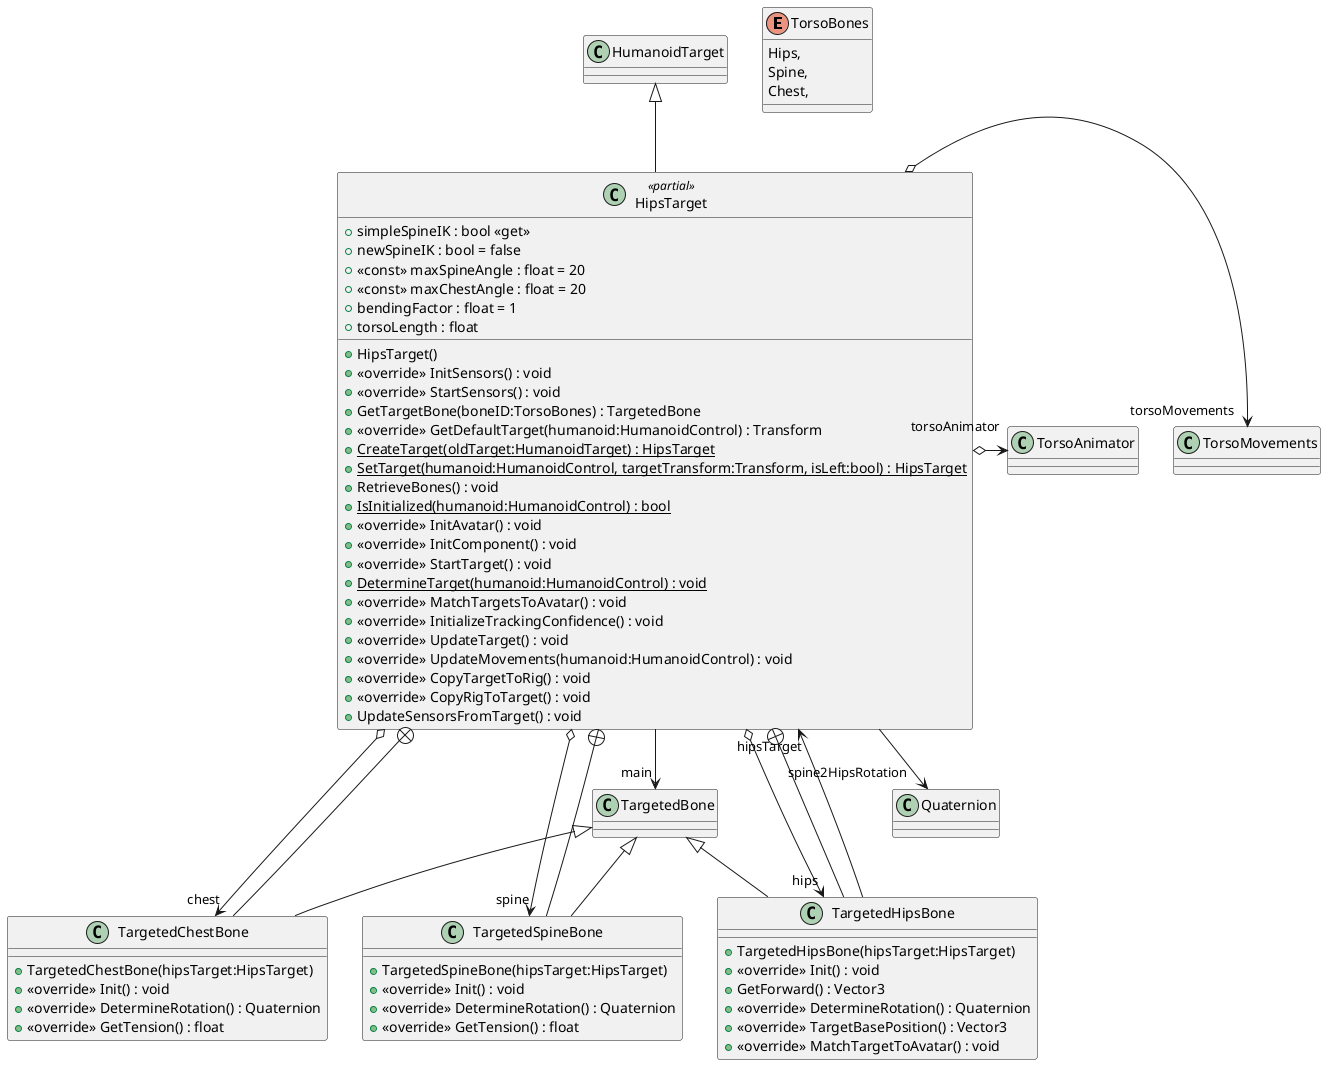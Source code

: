 @startuml
enum TorsoBones {
    Hips,
    Spine,
    Chest,
}
class HipsTarget <<partial>> {
    + HipsTarget()
    + simpleSpineIK : bool <<get>>
    + newSpineIK : bool = false
    + <<const>> maxSpineAngle : float = 20
    + <<const>> maxChestAngle : float = 20
    + <<override>> InitSensors() : void
    + <<override>> StartSensors() : void
    + GetTargetBone(boneID:TorsoBones) : TargetedBone
    + <<override>> GetDefaultTarget(humanoid:HumanoidControl) : Transform
    + {static} CreateTarget(oldTarget:HumanoidTarget) : HipsTarget
    + {static} SetTarget(humanoid:HumanoidControl, targetTransform:Transform, isLeft:bool) : HipsTarget
    + RetrieveBones() : void
    + bendingFactor : float = 1
    + {static} IsInitialized(humanoid:HumanoidControl) : bool
    + <<override>> InitAvatar() : void
    + torsoLength : float
    + <<override>> InitComponent() : void
    + <<override>> StartTarget() : void
    + {static} DetermineTarget(humanoid:HumanoidControl) : void
    + <<override>> MatchTargetsToAvatar() : void
    + <<override>> InitializeTrackingConfidence() : void
    + <<override>> UpdateTarget() : void
    + <<override>> UpdateMovements(humanoid:HumanoidControl) : void
    + <<override>> CopyTargetToRig() : void
    + <<override>> CopyRigToTarget() : void
    + UpdateSensorsFromTarget() : void
}
class TargetedChestBone {
    + TargetedChestBone(hipsTarget:HipsTarget)
    + <<override>> Init() : void
    + <<override>> DetermineRotation() : Quaternion
    + <<override>> GetTension() : float
}
class TargetedSpineBone {
    + TargetedSpineBone(hipsTarget:HipsTarget)
    + <<override>> Init() : void
    + <<override>> DetermineRotation() : Quaternion
    + <<override>> GetTension() : float
}
class TargetedHipsBone {
    + TargetedHipsBone(hipsTarget:HipsTarget)
    + <<override>> Init() : void
    + GetForward() : Vector3
    + <<override>> DetermineRotation() : Quaternion
    + <<override>> TargetBasePosition() : Vector3
    + <<override>> MatchTargetToAvatar() : void
}
HumanoidTarget <|-- HipsTarget
HipsTarget o-> "torsoMovements" TorsoMovements
HipsTarget o-> "torsoAnimator" TorsoAnimator
HipsTarget --> "main" TargetedBone
HipsTarget o-> "chest" TargetedChestBone
HipsTarget o-> "spine" TargetedSpineBone
HipsTarget o-> "hips" TargetedHipsBone
HipsTarget --> "spine2HipsRotation" Quaternion
HipsTarget +-- TargetedChestBone
TargetedBone <|-- TargetedChestBone
HipsTarget +-- TargetedSpineBone
TargetedBone <|-- TargetedSpineBone
HipsTarget +-- TargetedHipsBone
TargetedBone <|-- TargetedHipsBone
TargetedHipsBone --> "hipsTarget" HipsTarget
@enduml

